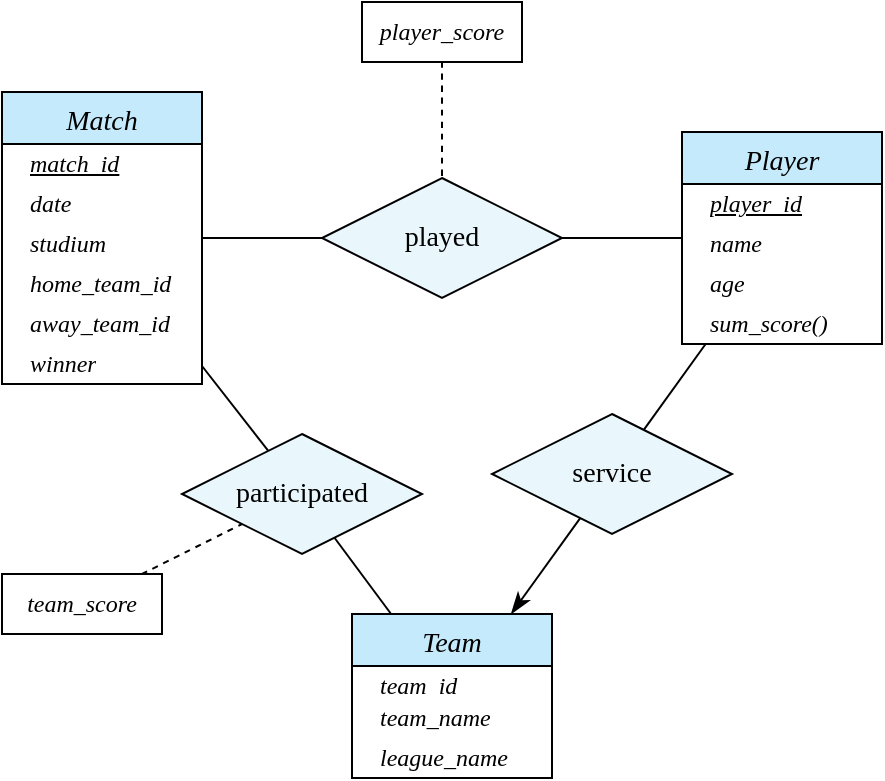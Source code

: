 <mxfile version="26.0.16">
  <diagram name="第 1 页" id="MBLhdU2TjBbufwOTJT-2">
    <mxGraphModel dx="1636" dy="421" grid="1" gridSize="10" guides="1" tooltips="1" connect="1" arrows="1" fold="1" page="1" pageScale="1" pageWidth="850" pageHeight="1100" math="0" shadow="0">
      <root>
        <mxCell id="0" />
        <mxCell id="1" parent="0" />
        <mxCell id="Hu5TIbXfA8URCN4F6UHz-1" value="" style="edgeStyle=none;curved=1;rounded=0;orthogonalLoop=1;jettySize=auto;html=1;fontSize=12;startSize=8;endSize=8;endArrow=none;startFill=0;" edge="1" parent="1" source="Hu5TIbXfA8URCN4F6UHz-2" target="Hu5TIbXfA8URCN4F6UHz-9">
          <mxGeometry relative="1" as="geometry" />
        </mxCell>
        <mxCell id="Hu5TIbXfA8URCN4F6UHz-2" value="Match" style="swimlane;fontStyle=2;childLayout=stackLayout;horizontal=1;startSize=26;horizontalStack=0;resizeParent=1;resizeParentMax=0;resizeLast=0;collapsible=1;marginBottom=0;align=center;fontSize=14;fontFamily=Times New Roman;labelBackgroundColor=none;fillColor=light-dark(#c5eafb, #ededed);" vertex="1" parent="1">
          <mxGeometry x="-790" y="339" width="100" height="146" as="geometry">
            <mxRectangle x="220" y="260" width="80" height="30" as="alternateBounds" />
          </mxGeometry>
        </mxCell>
        <mxCell id="Hu5TIbXfA8URCN4F6UHz-3" value="&lt;i&gt;&lt;u&gt;match_id&lt;/u&gt;&lt;/i&gt;" style="text;strokeColor=none;fillColor=none;spacingLeft=12;spacingRight=4;overflow=hidden;rotatable=0;points=[[0,0.5],[1,0.5]];portConstraint=eastwest;fontSize=12;whiteSpace=wrap;html=1;fontFamily=Times New Roman;verticalAlign=middle;" vertex="1" parent="Hu5TIbXfA8URCN4F6UHz-2">
          <mxGeometry y="26" width="100" height="20" as="geometry" />
        </mxCell>
        <mxCell id="Hu5TIbXfA8URCN4F6UHz-4" value="&lt;i&gt;date&lt;/i&gt;" style="text;strokeColor=none;fillColor=none;spacingLeft=12;spacingRight=4;overflow=hidden;rotatable=0;points=[[0,0.5],[1,0.5]];portConstraint=eastwest;fontSize=12;whiteSpace=wrap;html=1;fontFamily=Times New Roman;verticalAlign=middle;" vertex="1" parent="Hu5TIbXfA8URCN4F6UHz-2">
          <mxGeometry y="46" width="100" height="20" as="geometry" />
        </mxCell>
        <mxCell id="Hu5TIbXfA8URCN4F6UHz-5" value="&lt;i&gt;studium&lt;/i&gt;" style="text;strokeColor=none;fillColor=none;spacingLeft=12;spacingRight=4;overflow=hidden;rotatable=0;points=[[0,0.5],[1,0.5]];portConstraint=eastwest;fontSize=12;whiteSpace=wrap;html=1;fontFamily=Times New Roman;verticalAlign=middle;" vertex="1" parent="Hu5TIbXfA8URCN4F6UHz-2">
          <mxGeometry y="66" width="100" height="20" as="geometry" />
        </mxCell>
        <mxCell id="Hu5TIbXfA8URCN4F6UHz-6" value="&lt;i&gt;home_team_id&lt;/i&gt;" style="text;strokeColor=none;fillColor=none;spacingLeft=12;spacingRight=4;overflow=hidden;rotatable=0;points=[[0,0.5],[1,0.5]];portConstraint=eastwest;fontSize=12;whiteSpace=wrap;html=1;fontFamily=Times New Roman;verticalAlign=middle;" vertex="1" parent="Hu5TIbXfA8URCN4F6UHz-2">
          <mxGeometry y="86" width="100" height="20" as="geometry" />
        </mxCell>
        <mxCell id="Hu5TIbXfA8URCN4F6UHz-7" value="&lt;i&gt;away_team_id&lt;/i&gt;" style="text;strokeColor=none;fillColor=none;spacingLeft=12;spacingRight=4;overflow=hidden;rotatable=0;points=[[0,0.5],[1,0.5]];portConstraint=eastwest;fontSize=12;whiteSpace=wrap;html=1;fontFamily=Times New Roman;verticalAlign=middle;" vertex="1" parent="Hu5TIbXfA8URCN4F6UHz-2">
          <mxGeometry y="106" width="100" height="20" as="geometry" />
        </mxCell>
        <mxCell id="Hu5TIbXfA8URCN4F6UHz-8" value="&lt;i&gt;winner&lt;/i&gt;" style="text;strokeColor=none;fillColor=none;spacingLeft=12;spacingRight=4;overflow=hidden;rotatable=0;points=[[0,0.5],[1,0.5]];portConstraint=eastwest;fontSize=12;whiteSpace=wrap;html=1;fontFamily=Times New Roman;verticalAlign=middle;" vertex="1" parent="Hu5TIbXfA8URCN4F6UHz-2">
          <mxGeometry y="126" width="100" height="20" as="geometry" />
        </mxCell>
        <mxCell id="Hu5TIbXfA8URCN4F6UHz-9" value="&lt;span style=&quot;font-size: 14px;&quot;&gt;participated&lt;/span&gt;" style="shape=rhombus;perimeter=rhombusPerimeter;whiteSpace=wrap;html=1;align=center;fillColor=light-dark(#e9f7fd, #ededed);fontFamily=Times New Roman;" vertex="1" parent="1">
          <mxGeometry x="-700" y="510" width="120" height="60" as="geometry" />
        </mxCell>
        <mxCell id="Hu5TIbXfA8URCN4F6UHz-10" value="" style="edgeStyle=none;curved=1;rounded=0;orthogonalLoop=1;jettySize=auto;html=1;fontSize=12;startSize=8;endSize=8;endArrow=none;startFill=0;" edge="1" parent="1" source="Hu5TIbXfA8URCN4F6UHz-17" target="Hu5TIbXfA8URCN4F6UHz-9">
          <mxGeometry relative="1" as="geometry">
            <mxPoint x="-512" y="409" as="targetPoint" />
          </mxGeometry>
        </mxCell>
        <mxCell id="Hu5TIbXfA8URCN4F6UHz-11" value="" style="edgeStyle=none;curved=1;rounded=0;orthogonalLoop=1;jettySize=auto;html=1;fontSize=12;startSize=8;endSize=8;endArrow=none;startFill=0;" edge="1" parent="1" source="Hu5TIbXfA8URCN4F6UHz-21" target="Hu5TIbXfA8URCN4F6UHz-16">
          <mxGeometry relative="1" as="geometry" />
        </mxCell>
        <mxCell id="Hu5TIbXfA8URCN4F6UHz-12" value="" style="edgeStyle=none;curved=1;rounded=0;orthogonalLoop=1;jettySize=auto;html=1;fontSize=12;startSize=8;endSize=8;dashed=1;endArrow=none;startFill=0;" edge="1" parent="1" source="Hu5TIbXfA8URCN4F6UHz-13" target="Hu5TIbXfA8URCN4F6UHz-9">
          <mxGeometry relative="1" as="geometry" />
        </mxCell>
        <mxCell id="Hu5TIbXfA8URCN4F6UHz-13" value="team_score" style="whiteSpace=wrap;html=1;align=center;fontFamily=Times New Roman;fontStyle=2" vertex="1" parent="1">
          <mxGeometry x="-790" y="580" width="80" height="30" as="geometry" />
        </mxCell>
        <mxCell id="Hu5TIbXfA8URCN4F6UHz-14" style="edgeStyle=none;curved=1;rounded=0;orthogonalLoop=1;jettySize=auto;html=1;exitX=0.5;exitY=0;exitDx=0;exitDy=0;fontSize=12;startSize=8;endSize=8;" edge="1" parent="1" source="Hu5TIbXfA8URCN4F6UHz-13" target="Hu5TIbXfA8URCN4F6UHz-13">
          <mxGeometry relative="1" as="geometry" />
        </mxCell>
        <mxCell id="Hu5TIbXfA8URCN4F6UHz-15" value="" style="edgeStyle=none;curved=1;rounded=0;orthogonalLoop=1;jettySize=auto;html=1;fontSize=12;startSize=8;endSize=8;endArrow=none;startFill=1;startArrow=classicThin;" edge="1" parent="1" source="Hu5TIbXfA8URCN4F6UHz-17" target="Hu5TIbXfA8URCN4F6UHz-16">
          <mxGeometry relative="1" as="geometry" />
        </mxCell>
        <mxCell id="Hu5TIbXfA8URCN4F6UHz-16" value="&lt;font style=&quot;font-size: 14px;&quot;&gt;service&lt;/font&gt;" style="shape=rhombus;perimeter=rhombusPerimeter;whiteSpace=wrap;html=1;align=center;fillColor=light-dark(#e9f7fd, #ededed);fontFamily=Times New Roman;" vertex="1" parent="1">
          <mxGeometry x="-545" y="500" width="120" height="60" as="geometry" />
        </mxCell>
        <mxCell id="Hu5TIbXfA8URCN4F6UHz-17" value="Team" style="swimlane;fontStyle=2;childLayout=stackLayout;horizontal=1;startSize=26;horizontalStack=0;resizeParent=1;resizeParentMax=0;resizeLast=0;collapsible=1;marginBottom=0;align=center;fontSize=14;fontFamily=Times New Roman;labelBackgroundColor=none;fillColor=light-dark(#c5eafb, #ededed);" vertex="1" parent="1">
          <mxGeometry x="-615" y="600" width="100" height="82" as="geometry">
            <mxRectangle x="220" y="260" width="80" height="30" as="alternateBounds" />
          </mxGeometry>
        </mxCell>
        <mxCell id="Hu5TIbXfA8URCN4F6UHz-18" value="&lt;i&gt;&lt;u&gt;team_id&lt;/u&gt;&lt;/i&gt;" style="text;strokeColor=none;fillColor=none;spacingLeft=12;spacingRight=4;overflow=hidden;rotatable=0;points=[[0,0.5],[1,0.5]];portConstraint=eastwest;fontSize=12;whiteSpace=wrap;html=1;fontFamily=Times New Roman;verticalAlign=middle;" vertex="1" parent="Hu5TIbXfA8URCN4F6UHz-17">
          <mxGeometry y="26" width="100" height="16" as="geometry" />
        </mxCell>
        <mxCell id="Hu5TIbXfA8URCN4F6UHz-19" value="&lt;i&gt;team_name&lt;/i&gt;" style="text;strokeColor=none;fillColor=none;spacingLeft=12;spacingRight=4;overflow=hidden;rotatable=0;points=[[0,0.5],[1,0.5]];portConstraint=eastwest;fontSize=12;whiteSpace=wrap;html=1;fontFamily=Times New Roman;verticalAlign=middle;" vertex="1" parent="Hu5TIbXfA8URCN4F6UHz-17">
          <mxGeometry y="42" width="100" height="20" as="geometry" />
        </mxCell>
        <mxCell id="Hu5TIbXfA8URCN4F6UHz-20" value="&lt;i&gt;league_name&lt;/i&gt;" style="text;strokeColor=none;fillColor=none;spacingLeft=12;spacingRight=4;overflow=hidden;rotatable=0;points=[[0,0.5],[1,0.5]];portConstraint=eastwest;fontSize=12;whiteSpace=wrap;html=1;fontFamily=Times New Roman;verticalAlign=middle;" vertex="1" parent="Hu5TIbXfA8URCN4F6UHz-17">
          <mxGeometry y="62" width="100" height="20" as="geometry" />
        </mxCell>
        <mxCell id="Hu5TIbXfA8URCN4F6UHz-21" value="Player" style="swimlane;fontStyle=2;childLayout=stackLayout;horizontal=1;startSize=26;horizontalStack=0;resizeParent=1;resizeParentMax=0;resizeLast=0;collapsible=1;marginBottom=0;align=center;fontSize=14;fontFamily=Times New Roman;labelBackgroundColor=none;fillColor=light-dark(#c5eafb, #ededed);" vertex="1" parent="1">
          <mxGeometry x="-450" y="359" width="100" height="106" as="geometry">
            <mxRectangle x="220" y="260" width="80" height="30" as="alternateBounds" />
          </mxGeometry>
        </mxCell>
        <mxCell id="Hu5TIbXfA8URCN4F6UHz-22" value="&lt;i&gt;&lt;u&gt;player_id&lt;/u&gt;&lt;/i&gt;" style="text;strokeColor=none;fillColor=none;spacingLeft=12;spacingRight=4;overflow=hidden;rotatable=0;points=[[0,0.5],[1,0.5]];portConstraint=eastwest;fontSize=12;whiteSpace=wrap;html=1;fontFamily=Times New Roman;verticalAlign=middle;" vertex="1" parent="Hu5TIbXfA8URCN4F6UHz-21">
          <mxGeometry y="26" width="100" height="20" as="geometry" />
        </mxCell>
        <mxCell id="Hu5TIbXfA8URCN4F6UHz-23" value="&lt;i&gt;name&lt;/i&gt;" style="text;strokeColor=none;fillColor=none;spacingLeft=12;spacingRight=4;overflow=hidden;rotatable=0;points=[[0,0.5],[1,0.5]];portConstraint=eastwest;fontSize=12;whiteSpace=wrap;html=1;fontFamily=Times New Roman;verticalAlign=middle;" vertex="1" parent="Hu5TIbXfA8URCN4F6UHz-21">
          <mxGeometry y="46" width="100" height="20" as="geometry" />
        </mxCell>
        <mxCell id="Hu5TIbXfA8URCN4F6UHz-24" value="&lt;i&gt;age&lt;/i&gt;" style="text;strokeColor=none;fillColor=none;spacingLeft=12;spacingRight=4;overflow=hidden;rotatable=0;points=[[0,0.5],[1,0.5]];portConstraint=eastwest;fontSize=12;whiteSpace=wrap;html=1;fontFamily=Times New Roman;verticalAlign=middle;" vertex="1" parent="Hu5TIbXfA8URCN4F6UHz-21">
          <mxGeometry y="66" width="100" height="20" as="geometry" />
        </mxCell>
        <mxCell id="Hu5TIbXfA8URCN4F6UHz-25" value="&lt;i&gt;sum&lt;/i&gt;&lt;i style=&quot;background-color: transparent; color: light-dark(rgb(0, 0, 0), rgb(255, 255, 255));&quot;&gt;_score()&lt;/i&gt;" style="text;strokeColor=none;fillColor=none;spacingLeft=12;spacingRight=4;overflow=hidden;rotatable=0;points=[[0,0.5],[1,0.5]];portConstraint=eastwest;fontSize=12;whiteSpace=wrap;html=1;fontFamily=Times New Roman;verticalAlign=middle;" vertex="1" parent="Hu5TIbXfA8URCN4F6UHz-21">
          <mxGeometry y="86" width="100" height="20" as="geometry" />
        </mxCell>
        <mxCell id="Hu5TIbXfA8URCN4F6UHz-26" value="&lt;font style=&quot;font-size: 14px;&quot;&gt;played&lt;/font&gt;" style="shape=rhombus;perimeter=rhombusPerimeter;whiteSpace=wrap;html=1;align=center;fillColor=light-dark(#e9f7fd, #ededed);fontFamily=Times New Roman;" vertex="1" parent="1">
          <mxGeometry x="-630" y="382" width="120" height="60" as="geometry" />
        </mxCell>
        <mxCell id="Hu5TIbXfA8URCN4F6UHz-27" value="" style="edgeStyle=none;curved=1;rounded=0;orthogonalLoop=1;jettySize=auto;html=1;fontSize=12;startSize=8;endSize=8;endArrow=none;startFill=0;" edge="1" parent="1" source="Hu5TIbXfA8URCN4F6UHz-21" target="Hu5TIbXfA8URCN4F6UHz-26">
          <mxGeometry relative="1" as="geometry">
            <mxPoint x="-510" y="554" as="sourcePoint" />
            <mxPoint x="-485" y="530" as="targetPoint" />
          </mxGeometry>
        </mxCell>
        <mxCell id="Hu5TIbXfA8URCN4F6UHz-28" value="" style="edgeStyle=none;curved=1;rounded=0;orthogonalLoop=1;jettySize=auto;html=1;fontSize=12;startSize=8;endSize=8;endArrow=none;startFill=0;startArrow=none;" edge="1" parent="1" source="Hu5TIbXfA8URCN4F6UHz-2" target="Hu5TIbXfA8URCN4F6UHz-26">
          <mxGeometry relative="1" as="geometry">
            <mxPoint x="-427" y="461" as="sourcePoint" />
            <mxPoint x="-448" y="488" as="targetPoint" />
          </mxGeometry>
        </mxCell>
        <mxCell id="Hu5TIbXfA8URCN4F6UHz-29" value="player_score" style="whiteSpace=wrap;html=1;align=center;fontFamily=Times New Roman;fontStyle=2" vertex="1" parent="1">
          <mxGeometry x="-610" y="294" width="80" height="30" as="geometry" />
        </mxCell>
        <mxCell id="Hu5TIbXfA8URCN4F6UHz-30" value="" style="edgeStyle=none;curved=1;rounded=0;orthogonalLoop=1;jettySize=auto;html=1;fontSize=12;startSize=8;endSize=8;dashed=1;endArrow=none;startFill=0;" edge="1" parent="1" source="Hu5TIbXfA8URCN4F6UHz-29" target="Hu5TIbXfA8URCN4F6UHz-26">
          <mxGeometry relative="1" as="geometry">
            <mxPoint x="-560" y="330" as="sourcePoint" />
            <mxPoint x="-560" y="390" as="targetPoint" />
          </mxGeometry>
        </mxCell>
      </root>
    </mxGraphModel>
  </diagram>
</mxfile>
